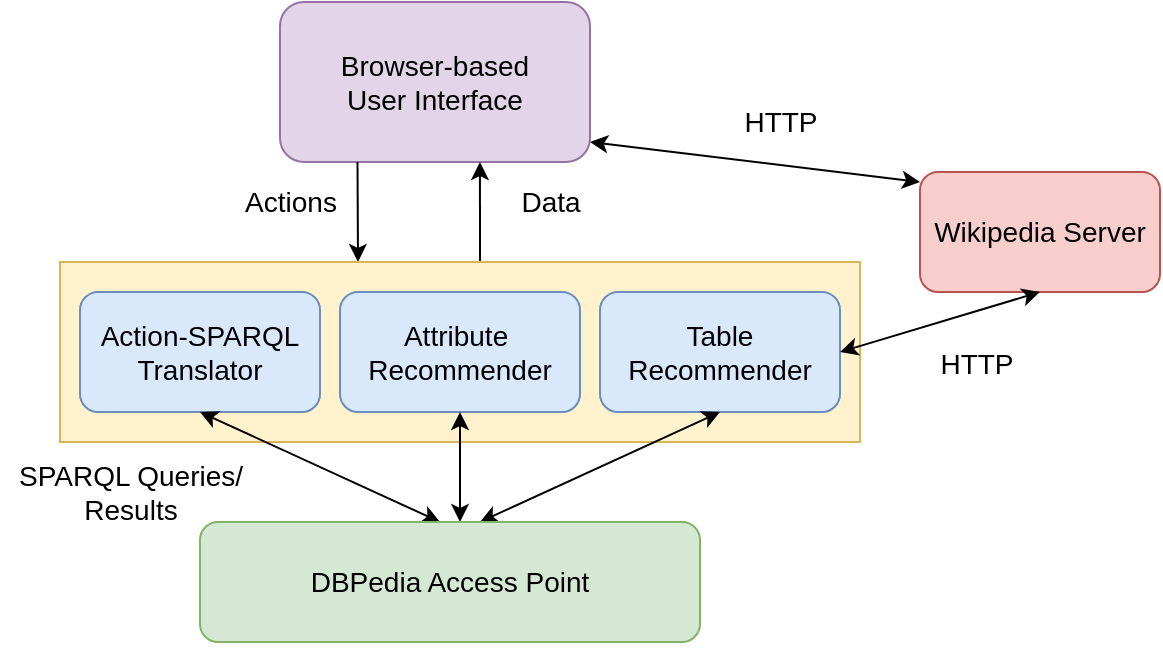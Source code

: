 <mxfile version="12.8.8" type="github"><diagram id="TNxxzG12ijnpYzirDqoN" name="Page-1"><mxGraphModel dx="1038" dy="580" grid="1" gridSize="10" guides="1" tooltips="1" connect="1" arrows="1" fold="1" page="1" pageScale="1" pageWidth="850" pageHeight="1100" math="0" shadow="0"><root><mxCell id="0"/><mxCell id="1" parent="0"/><mxCell id="OLvI24V4rsuPiJX6EQX--1" value="&lt;font style=&quot;font-size: 14px&quot;&gt;Browser-based &lt;br&gt;User Interface&lt;/font&gt;" style="rounded=1;whiteSpace=wrap;html=1;fillColor=#e1d5e7;strokeColor=#9673a6;" vertex="1" parent="1"><mxGeometry x="270" y="110" width="155" height="80" as="geometry"/></mxCell><mxCell id="OLvI24V4rsuPiJX6EQX--3" value="" style="endArrow=classic;startArrow=classic;html=1;" edge="1" parent="1"><mxGeometry width="50" height="50" relative="1" as="geometry"><mxPoint x="425" y="180" as="sourcePoint"/><mxPoint x="590" y="200" as="targetPoint"/></mxGeometry></mxCell><mxCell id="OLvI24V4rsuPiJX6EQX--4" value="&lt;font style=&quot;font-size: 14px&quot;&gt;HTTP&lt;/font&gt;" style="text;html=1;align=center;verticalAlign=middle;resizable=0;points=[];autosize=1;" vertex="1" parent="1"><mxGeometry x="495" y="160" width="50" height="20" as="geometry"/></mxCell><mxCell id="OLvI24V4rsuPiJX6EQX--5" value="&lt;font style=&quot;font-size: 14px&quot;&gt;Wikipedia Server&lt;/font&gt;" style="rounded=1;whiteSpace=wrap;html=1;fillColor=#f8cecc;strokeColor=#b85450;" vertex="1" parent="1"><mxGeometry x="590" y="195" width="120" height="60" as="geometry"/></mxCell><mxCell id="OLvI24V4rsuPiJX6EQX--6" value="" style="endArrow=classic;html=1;exitX=0.25;exitY=1;exitDx=0;exitDy=0;" edge="1" parent="1" source="OLvI24V4rsuPiJX6EQX--1"><mxGeometry width="50" height="50" relative="1" as="geometry"><mxPoint x="400" y="310" as="sourcePoint"/><mxPoint x="309" y="240" as="targetPoint"/><Array as="points"/></mxGeometry></mxCell><mxCell id="OLvI24V4rsuPiJX6EQX--7" value="&lt;font style=&quot;font-size: 14px&quot;&gt;Actions&lt;/font&gt;" style="text;html=1;align=center;verticalAlign=middle;resizable=0;points=[];autosize=1;" vertex="1" parent="1"><mxGeometry x="245" y="200" width="60" height="20" as="geometry"/></mxCell><mxCell id="OLvI24V4rsuPiJX6EQX--8" value="" style="endArrow=classic;html=1;entryX=0.645;entryY=1;entryDx=0;entryDy=0;entryPerimeter=0;" edge="1" parent="1" target="OLvI24V4rsuPiJX6EQX--1"><mxGeometry width="50" height="50" relative="1" as="geometry"><mxPoint x="370" y="240" as="sourcePoint"/><mxPoint x="450" y="260" as="targetPoint"/></mxGeometry></mxCell><mxCell id="OLvI24V4rsuPiJX6EQX--9" value="&lt;font style=&quot;font-size: 14px&quot;&gt;Data&lt;/font&gt;" style="text;html=1;align=center;verticalAlign=middle;resizable=0;points=[];autosize=1;" vertex="1" parent="1"><mxGeometry x="380" y="200" width="50" height="20" as="geometry"/></mxCell><mxCell id="OLvI24V4rsuPiJX6EQX--10" value="" style="rounded=0;whiteSpace=wrap;html=1;fillColor=#fff2cc;strokeColor=#d6b656;" vertex="1" parent="1"><mxGeometry x="160" y="240" width="400" height="90" as="geometry"/></mxCell><mxCell id="OLvI24V4rsuPiJX6EQX--11" value="&lt;font style=&quot;font-size: 14px&quot;&gt;Action-SPARQL&lt;br&gt;Translator&lt;/font&gt;" style="rounded=1;whiteSpace=wrap;html=1;fillColor=#dae8fc;strokeColor=#6c8ebf;" vertex="1" parent="1"><mxGeometry x="170" y="255" width="120" height="60" as="geometry"/></mxCell><mxCell id="OLvI24V4rsuPiJX6EQX--12" value="&lt;font style=&quot;font-size: 14px&quot;&gt;Attribute&amp;nbsp;&lt;br&gt;Recommender&lt;/font&gt;" style="rounded=1;whiteSpace=wrap;html=1;fillColor=#dae8fc;strokeColor=#6c8ebf;" vertex="1" parent="1"><mxGeometry x="300" y="255" width="120" height="60" as="geometry"/></mxCell><mxCell id="OLvI24V4rsuPiJX6EQX--13" value="&lt;font style=&quot;font-size: 14px&quot;&gt;Table&lt;br&gt;Recommender&lt;/font&gt;" style="rounded=1;whiteSpace=wrap;html=1;fillColor=#dae8fc;strokeColor=#6c8ebf;" vertex="1" parent="1"><mxGeometry x="430" y="255" width="120" height="60" as="geometry"/></mxCell><mxCell id="OLvI24V4rsuPiJX6EQX--14" value="" style="endArrow=classic;startArrow=classic;html=1;entryX=0.5;entryY=1;entryDx=0;entryDy=0;exitX=1;exitY=0.5;exitDx=0;exitDy=0;" edge="1" parent="1" source="OLvI24V4rsuPiJX6EQX--13" target="OLvI24V4rsuPiJX6EQX--5"><mxGeometry width="50" height="50" relative="1" as="geometry"><mxPoint x="400" y="270" as="sourcePoint"/><mxPoint x="450" y="220" as="targetPoint"/></mxGeometry></mxCell><mxCell id="OLvI24V4rsuPiJX6EQX--16" value="&lt;font style=&quot;font-size: 14px&quot;&gt;HTTP&lt;/font&gt;" style="text;html=1;align=center;verticalAlign=middle;resizable=0;points=[];autosize=1;" vertex="1" parent="1"><mxGeometry x="593" y="281" width="50" height="20" as="geometry"/></mxCell><mxCell id="OLvI24V4rsuPiJX6EQX--17" value="" style="endArrow=classic;startArrow=classic;html=1;entryX=0.5;entryY=1;entryDx=0;entryDy=0;" edge="1" parent="1" target="OLvI24V4rsuPiJX6EQX--11"><mxGeometry width="50" height="50" relative="1" as="geometry"><mxPoint x="350" y="370" as="sourcePoint"/><mxPoint x="450" y="220" as="targetPoint"/></mxGeometry></mxCell><mxCell id="OLvI24V4rsuPiJX6EQX--19" value="" style="endArrow=classic;startArrow=classic;html=1;entryX=0.5;entryY=1;entryDx=0;entryDy=0;" edge="1" parent="1" target="OLvI24V4rsuPiJX6EQX--13"><mxGeometry width="50" height="50" relative="1" as="geometry"><mxPoint x="370" y="370" as="sourcePoint"/><mxPoint x="450" y="220" as="targetPoint"/></mxGeometry></mxCell><mxCell id="OLvI24V4rsuPiJX6EQX--20" value="" style="endArrow=classic;startArrow=classic;html=1;entryX=0.5;entryY=1;entryDx=0;entryDy=0;" edge="1" parent="1" target="OLvI24V4rsuPiJX6EQX--12"><mxGeometry width="50" height="50" relative="1" as="geometry"><mxPoint x="360" y="370" as="sourcePoint"/><mxPoint x="450" y="220" as="targetPoint"/></mxGeometry></mxCell><mxCell id="OLvI24V4rsuPiJX6EQX--23" value="&lt;font style=&quot;font-size: 14px&quot;&gt;SPARQL Queries/&lt;br&gt;Results&lt;/font&gt;" style="text;html=1;align=center;verticalAlign=middle;resizable=0;points=[];autosize=1;" vertex="1" parent="1"><mxGeometry x="130" y="340" width="130" height="30" as="geometry"/></mxCell><mxCell id="OLvI24V4rsuPiJX6EQX--24" value="&lt;font style=&quot;font-size: 14px&quot;&gt;DBPedia Access Point&lt;/font&gt;" style="rounded=1;whiteSpace=wrap;html=1;fillColor=#d5e8d4;strokeColor=#82b366;" vertex="1" parent="1"><mxGeometry x="230" y="370" width="250" height="60" as="geometry"/></mxCell><mxCell id="OLvI24V4rsuPiJX6EQX--25" style="edgeStyle=orthogonalEdgeStyle;rounded=0;orthogonalLoop=1;jettySize=auto;html=1;exitX=0.5;exitY=1;exitDx=0;exitDy=0;" edge="1" parent="1" source="OLvI24V4rsuPiJX6EQX--24" target="OLvI24V4rsuPiJX6EQX--24"><mxGeometry relative="1" as="geometry"/></mxCell></root></mxGraphModel></diagram></mxfile>